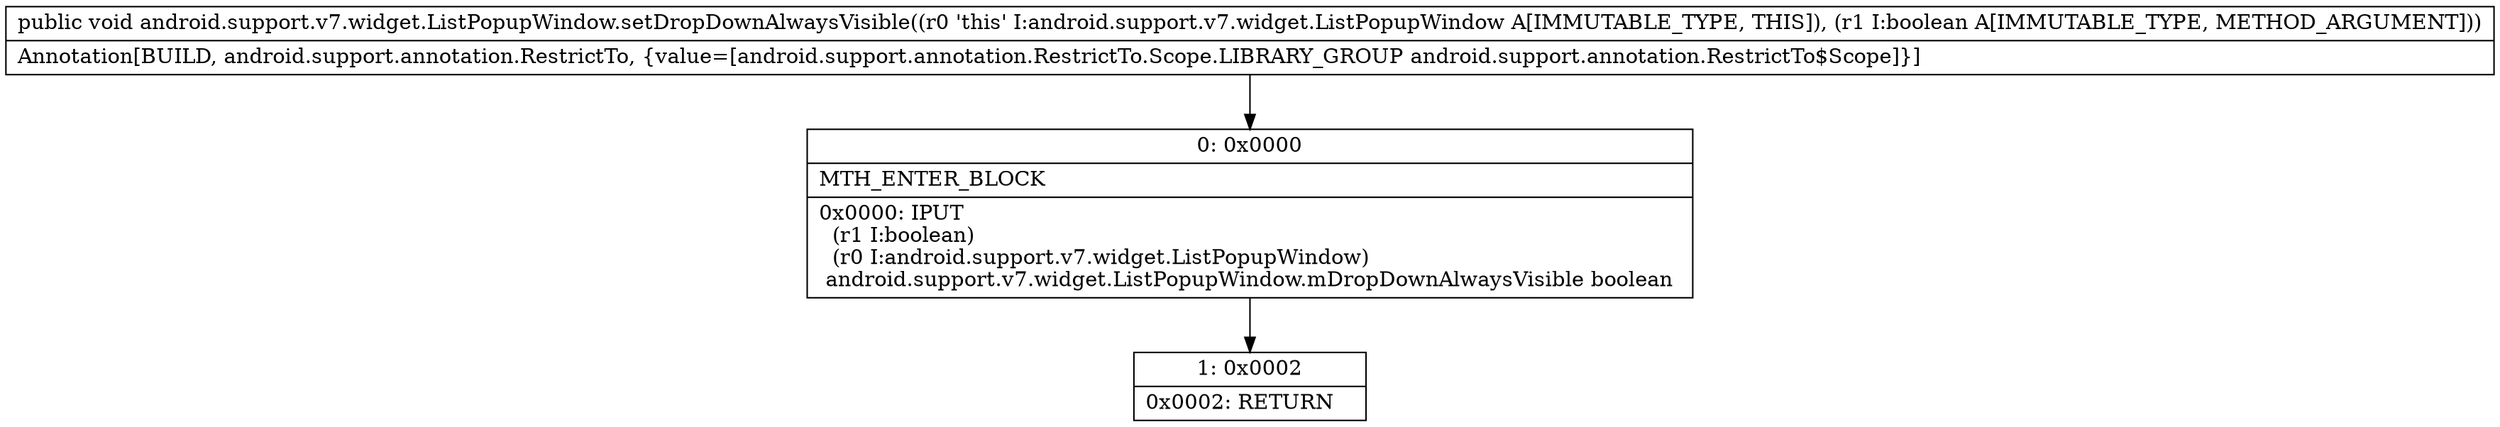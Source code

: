 digraph "CFG forandroid.support.v7.widget.ListPopupWindow.setDropDownAlwaysVisible(Z)V" {
Node_0 [shape=record,label="{0\:\ 0x0000|MTH_ENTER_BLOCK\l|0x0000: IPUT  \l  (r1 I:boolean)\l  (r0 I:android.support.v7.widget.ListPopupWindow)\l android.support.v7.widget.ListPopupWindow.mDropDownAlwaysVisible boolean \l}"];
Node_1 [shape=record,label="{1\:\ 0x0002|0x0002: RETURN   \l}"];
MethodNode[shape=record,label="{public void android.support.v7.widget.ListPopupWindow.setDropDownAlwaysVisible((r0 'this' I:android.support.v7.widget.ListPopupWindow A[IMMUTABLE_TYPE, THIS]), (r1 I:boolean A[IMMUTABLE_TYPE, METHOD_ARGUMENT]))  | Annotation[BUILD, android.support.annotation.RestrictTo, \{value=[android.support.annotation.RestrictTo.Scope.LIBRARY_GROUP android.support.annotation.RestrictTo$Scope]\}]\l}"];
MethodNode -> Node_0;
Node_0 -> Node_1;
}

